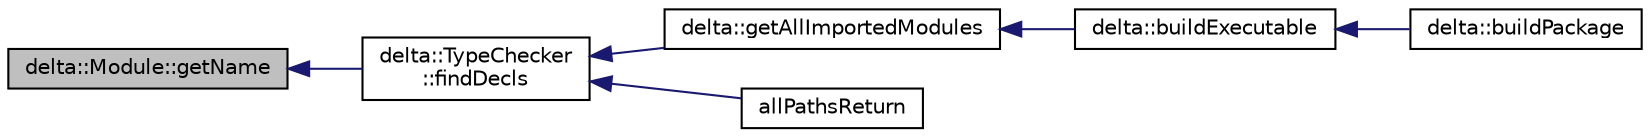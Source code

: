 digraph "delta::Module::getName"
{
  edge [fontname="Helvetica",fontsize="10",labelfontname="Helvetica",labelfontsize="10"];
  node [fontname="Helvetica",fontsize="10",shape=record];
  rankdir="LR";
  Node12 [label="delta::Module::getName",height=0.2,width=0.4,color="black", fillcolor="grey75", style="filled", fontcolor="black"];
  Node12 -> Node13 [dir="back",color="midnightblue",fontsize="10",style="solid",fontname="Helvetica"];
  Node13 [label="delta::TypeChecker\l::findDecls",height=0.2,width=0.4,color="black", fillcolor="white", style="filled",URL="$classdelta_1_1_type_checker.html#a08d248533a24eb9a577c4557a07d7a73"];
  Node13 -> Node14 [dir="back",color="midnightblue",fontsize="10",style="solid",fontname="Helvetica"];
  Node14 [label="delta::getAllImportedModules",height=0.2,width=0.4,color="black", fillcolor="white", style="filled",URL="$namespacedelta.html#a949f83e8840a11b90a369f9b2278ba0a"];
  Node14 -> Node15 [dir="back",color="midnightblue",fontsize="10",style="solid",fontname="Helvetica"];
  Node15 [label="delta::buildExecutable",height=0.2,width=0.4,color="black", fillcolor="white", style="filled",URL="$namespacedelta.html#aea63e33d3ee2ff18ad7c1fefd8bbeca2"];
  Node15 -> Node16 [dir="back",color="midnightblue",fontsize="10",style="solid",fontname="Helvetica"];
  Node16 [label="delta::buildPackage",height=0.2,width=0.4,color="black", fillcolor="white", style="filled",URL="$namespacedelta.html#a608f3203f47e224f518306b184b5cf60"];
  Node13 -> Node17 [dir="back",color="midnightblue",fontsize="10",style="solid",fontname="Helvetica"];
  Node17 [label="allPathsReturn",height=0.2,width=0.4,color="black", fillcolor="white", style="filled",URL="$typecheck_8cpp.html#acd61f00ed38f65b865c4033b48457760"];
}
